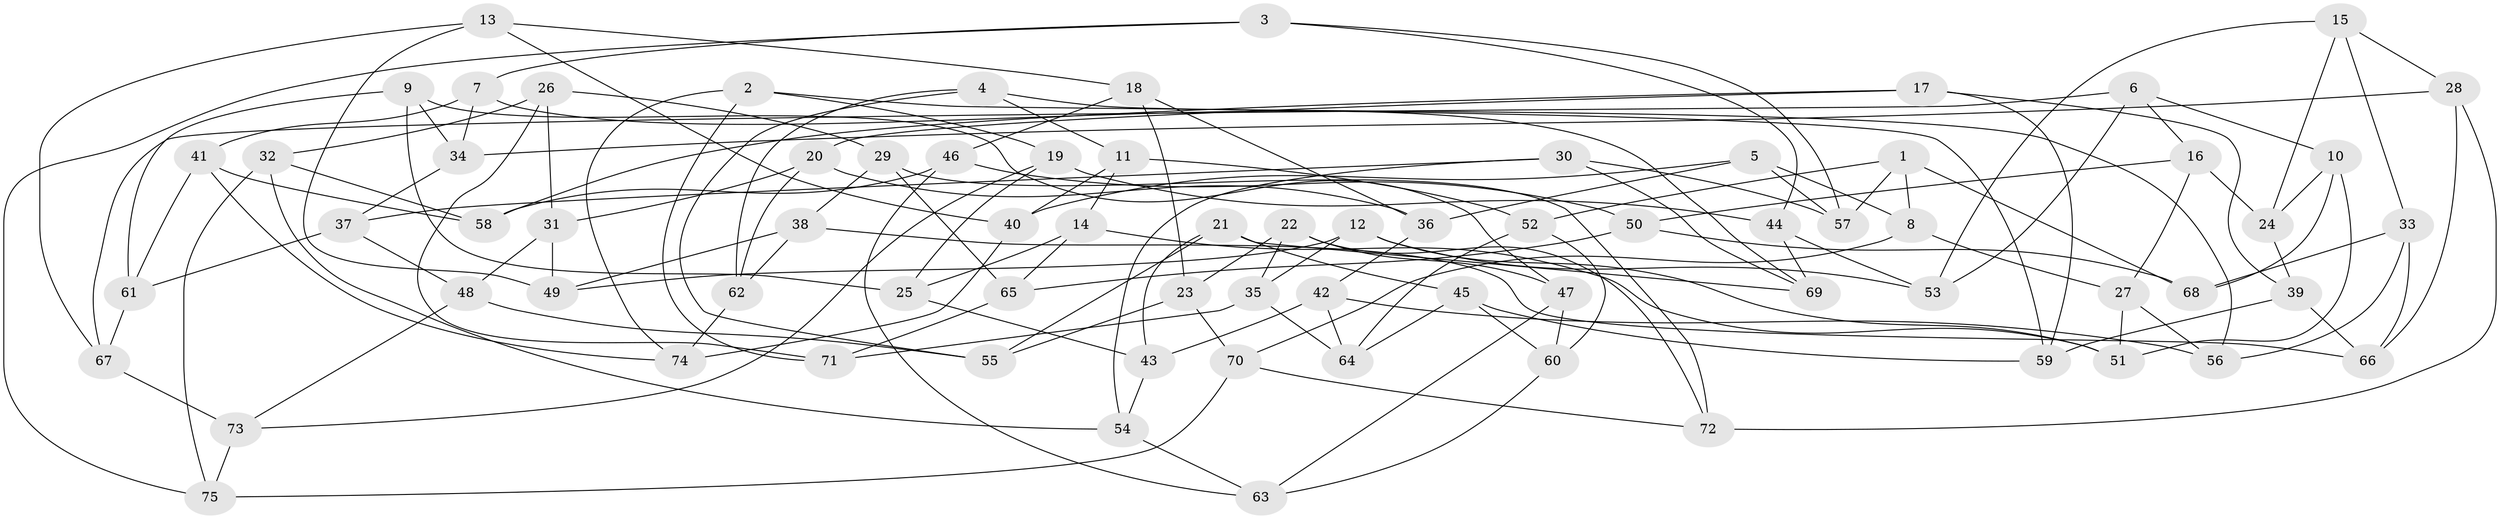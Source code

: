 // Generated by graph-tools (version 1.1) at 2025/27/03/09/25 03:27:00]
// undirected, 75 vertices, 150 edges
graph export_dot {
graph [start="1"]
  node [color=gray90,style=filled];
  1;
  2;
  3;
  4;
  5;
  6;
  7;
  8;
  9;
  10;
  11;
  12;
  13;
  14;
  15;
  16;
  17;
  18;
  19;
  20;
  21;
  22;
  23;
  24;
  25;
  26;
  27;
  28;
  29;
  30;
  31;
  32;
  33;
  34;
  35;
  36;
  37;
  38;
  39;
  40;
  41;
  42;
  43;
  44;
  45;
  46;
  47;
  48;
  49;
  50;
  51;
  52;
  53;
  54;
  55;
  56;
  57;
  58;
  59;
  60;
  61;
  62;
  63;
  64;
  65;
  66;
  67;
  68;
  69;
  70;
  71;
  72;
  73;
  74;
  75;
  1 -- 52;
  1 -- 57;
  1 -- 68;
  1 -- 8;
  2 -- 19;
  2 -- 59;
  2 -- 74;
  2 -- 71;
  3 -- 57;
  3 -- 75;
  3 -- 44;
  3 -- 7;
  4 -- 56;
  4 -- 55;
  4 -- 11;
  4 -- 62;
  5 -- 40;
  5 -- 36;
  5 -- 8;
  5 -- 57;
  6 -- 10;
  6 -- 53;
  6 -- 16;
  6 -- 67;
  7 -- 69;
  7 -- 34;
  7 -- 41;
  8 -- 70;
  8 -- 27;
  9 -- 47;
  9 -- 61;
  9 -- 25;
  9 -- 34;
  10 -- 68;
  10 -- 51;
  10 -- 24;
  11 -- 52;
  11 -- 40;
  11 -- 14;
  12 -- 53;
  12 -- 35;
  12 -- 51;
  12 -- 49;
  13 -- 40;
  13 -- 49;
  13 -- 18;
  13 -- 67;
  14 -- 51;
  14 -- 25;
  14 -- 65;
  15 -- 53;
  15 -- 24;
  15 -- 33;
  15 -- 28;
  16 -- 50;
  16 -- 24;
  16 -- 27;
  17 -- 39;
  17 -- 59;
  17 -- 58;
  17 -- 20;
  18 -- 36;
  18 -- 46;
  18 -- 23;
  19 -- 44;
  19 -- 73;
  19 -- 25;
  20 -- 62;
  20 -- 31;
  20 -- 36;
  21 -- 43;
  21 -- 45;
  21 -- 55;
  21 -- 69;
  22 -- 35;
  22 -- 72;
  22 -- 23;
  22 -- 47;
  23 -- 55;
  23 -- 70;
  24 -- 39;
  25 -- 43;
  26 -- 32;
  26 -- 29;
  26 -- 31;
  26 -- 71;
  27 -- 56;
  27 -- 51;
  28 -- 72;
  28 -- 34;
  28 -- 66;
  29 -- 65;
  29 -- 72;
  29 -- 38;
  30 -- 69;
  30 -- 37;
  30 -- 54;
  30 -- 57;
  31 -- 48;
  31 -- 49;
  32 -- 75;
  32 -- 58;
  32 -- 54;
  33 -- 56;
  33 -- 66;
  33 -- 68;
  34 -- 37;
  35 -- 71;
  35 -- 64;
  36 -- 42;
  37 -- 48;
  37 -- 61;
  38 -- 49;
  38 -- 66;
  38 -- 62;
  39 -- 59;
  39 -- 66;
  40 -- 74;
  41 -- 58;
  41 -- 74;
  41 -- 61;
  42 -- 43;
  42 -- 64;
  42 -- 56;
  43 -- 54;
  44 -- 53;
  44 -- 69;
  45 -- 64;
  45 -- 59;
  45 -- 60;
  46 -- 63;
  46 -- 50;
  46 -- 58;
  47 -- 63;
  47 -- 60;
  48 -- 55;
  48 -- 73;
  50 -- 65;
  50 -- 68;
  52 -- 60;
  52 -- 64;
  54 -- 63;
  60 -- 63;
  61 -- 67;
  62 -- 74;
  65 -- 71;
  67 -- 73;
  70 -- 72;
  70 -- 75;
  73 -- 75;
}
